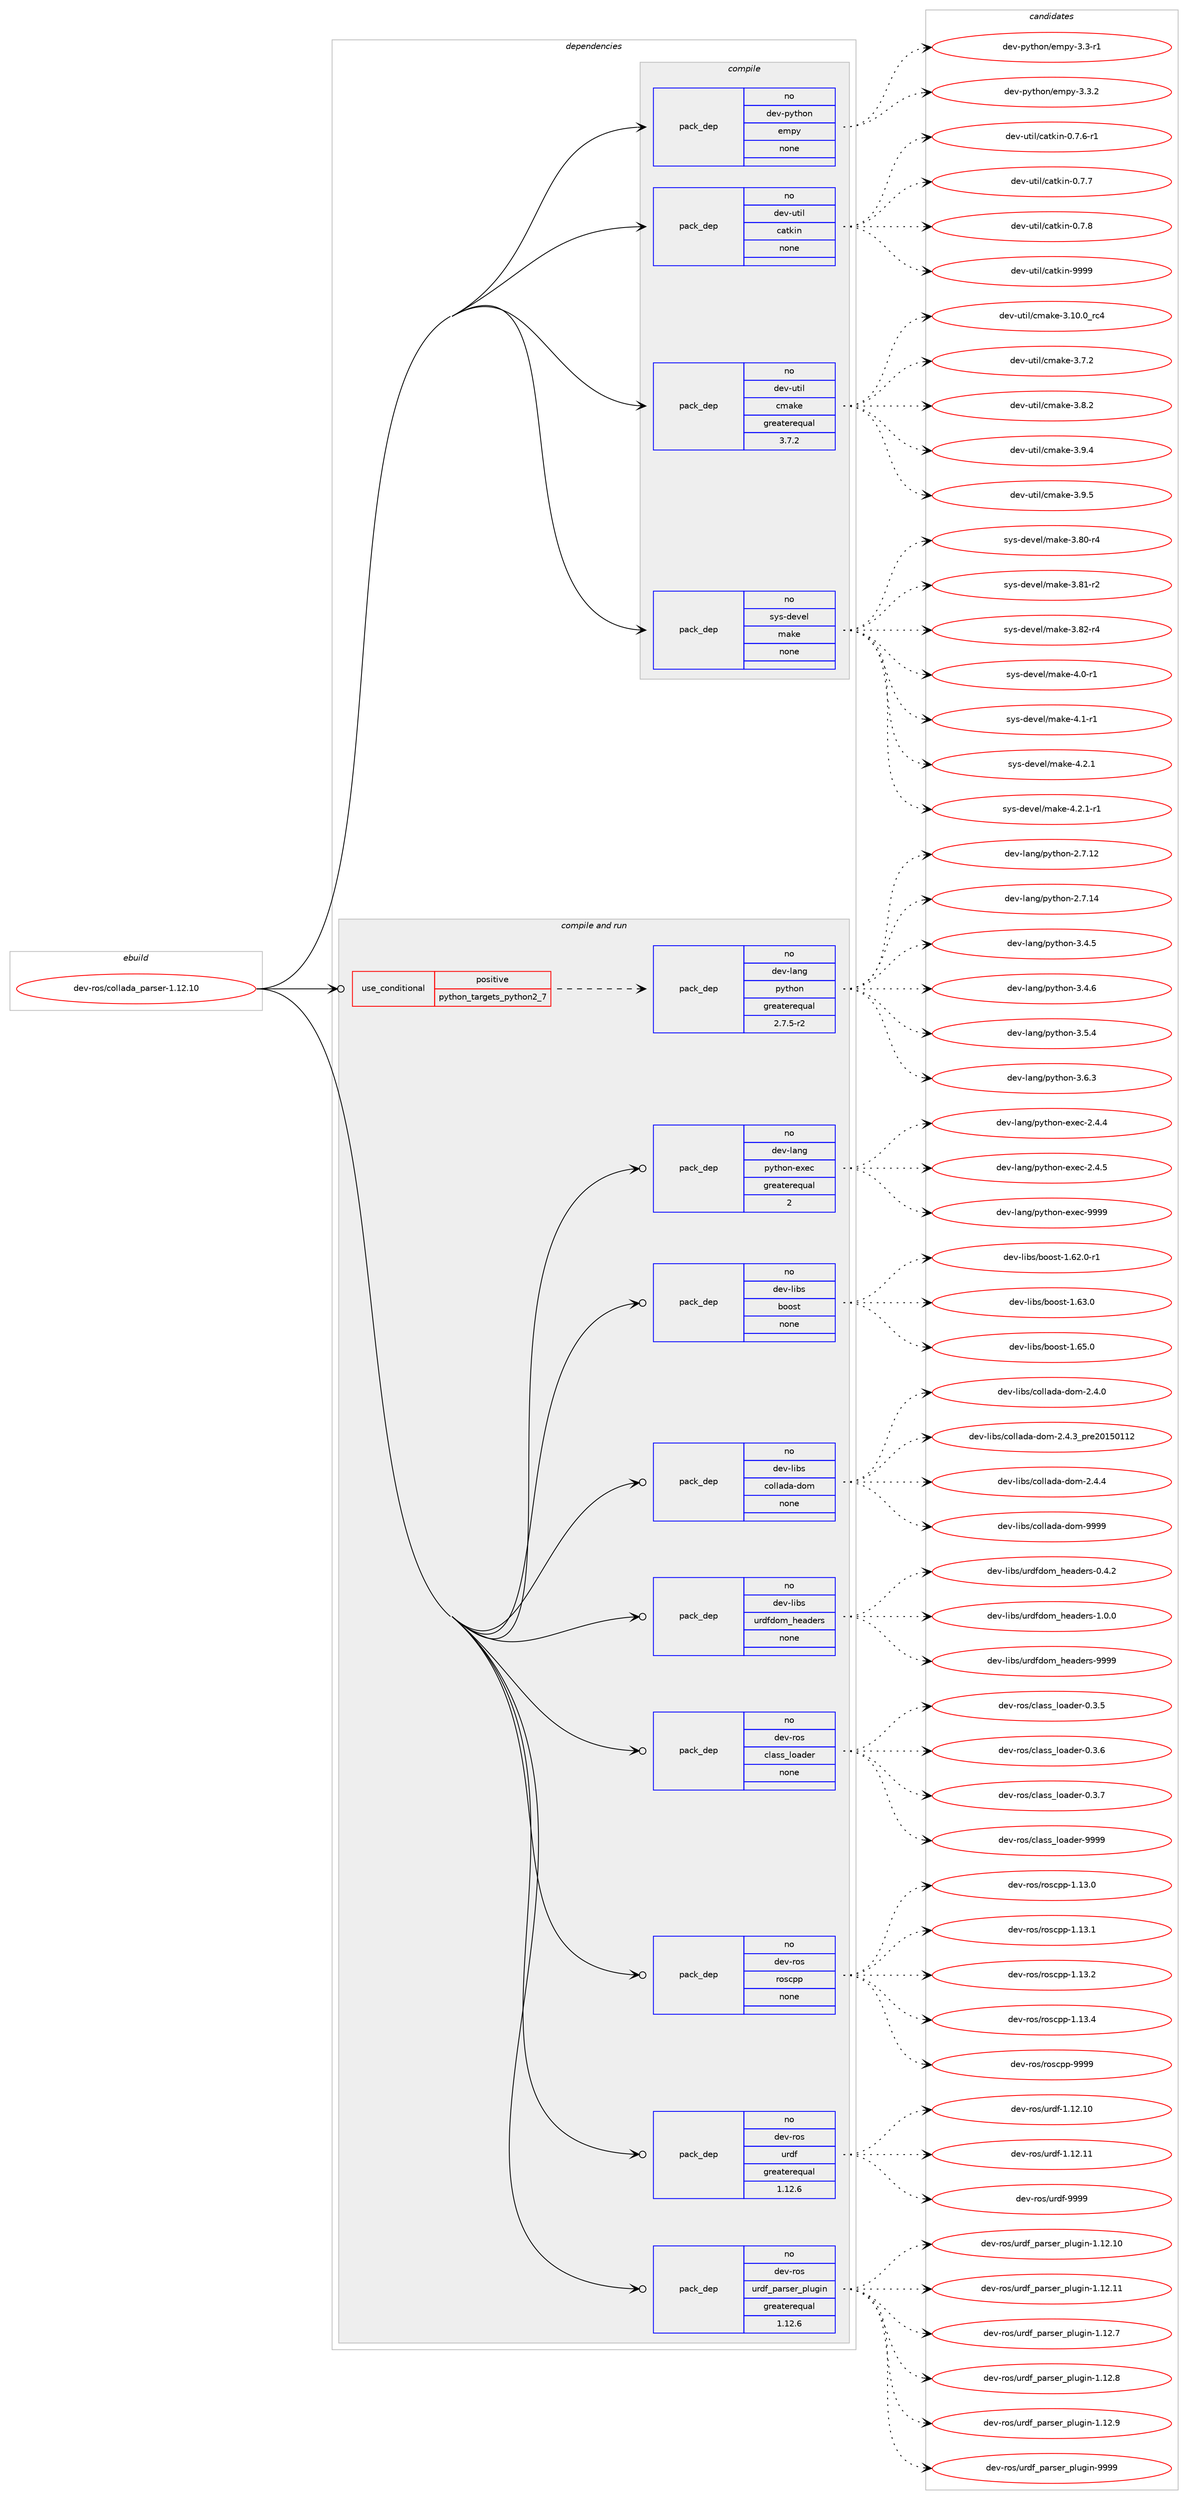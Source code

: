 digraph prolog {

# *************
# Graph options
# *************

newrank=true;
concentrate=true;
compound=true;
graph [rankdir=LR,fontname=Helvetica,fontsize=10,ranksep=1.5];#, ranksep=2.5, nodesep=0.2];
edge  [arrowhead=vee];
node  [fontname=Helvetica,fontsize=10];

# **********
# The ebuild
# **********

subgraph cluster_leftcol {
color=gray;
rank=same;
label=<<i>ebuild</i>>;
id [label="dev-ros/collada_parser-1.12.10", color=red, width=4, href="../dev-ros/collada_parser-1.12.10.svg"];
}

# ****************
# The dependencies
# ****************

subgraph cluster_midcol {
color=gray;
label=<<i>dependencies</i>>;
subgraph cluster_compile {
fillcolor="#eeeeee";
style=filled;
label=<<i>compile</i>>;
subgraph pack149859 {
dependency198779 [label=<<TABLE BORDER="0" CELLBORDER="1" CELLSPACING="0" CELLPADDING="4" WIDTH="220"><TR><TD ROWSPAN="6" CELLPADDING="30">pack_dep</TD></TR><TR><TD WIDTH="110">no</TD></TR><TR><TD>dev-python</TD></TR><TR><TD>empy</TD></TR><TR><TD>none</TD></TR><TR><TD></TD></TR></TABLE>>, shape=none, color=blue];
}
id:e -> dependency198779:w [weight=20,style="solid",arrowhead="vee"];
subgraph pack149860 {
dependency198780 [label=<<TABLE BORDER="0" CELLBORDER="1" CELLSPACING="0" CELLPADDING="4" WIDTH="220"><TR><TD ROWSPAN="6" CELLPADDING="30">pack_dep</TD></TR><TR><TD WIDTH="110">no</TD></TR><TR><TD>dev-util</TD></TR><TR><TD>catkin</TD></TR><TR><TD>none</TD></TR><TR><TD></TD></TR></TABLE>>, shape=none, color=blue];
}
id:e -> dependency198780:w [weight=20,style="solid",arrowhead="vee"];
subgraph pack149861 {
dependency198781 [label=<<TABLE BORDER="0" CELLBORDER="1" CELLSPACING="0" CELLPADDING="4" WIDTH="220"><TR><TD ROWSPAN="6" CELLPADDING="30">pack_dep</TD></TR><TR><TD WIDTH="110">no</TD></TR><TR><TD>dev-util</TD></TR><TR><TD>cmake</TD></TR><TR><TD>greaterequal</TD></TR><TR><TD>3.7.2</TD></TR></TABLE>>, shape=none, color=blue];
}
id:e -> dependency198781:w [weight=20,style="solid",arrowhead="vee"];
subgraph pack149862 {
dependency198782 [label=<<TABLE BORDER="0" CELLBORDER="1" CELLSPACING="0" CELLPADDING="4" WIDTH="220"><TR><TD ROWSPAN="6" CELLPADDING="30">pack_dep</TD></TR><TR><TD WIDTH="110">no</TD></TR><TR><TD>sys-devel</TD></TR><TR><TD>make</TD></TR><TR><TD>none</TD></TR><TR><TD></TD></TR></TABLE>>, shape=none, color=blue];
}
id:e -> dependency198782:w [weight=20,style="solid",arrowhead="vee"];
}
subgraph cluster_compileandrun {
fillcolor="#eeeeee";
style=filled;
label=<<i>compile and run</i>>;
subgraph cond44933 {
dependency198783 [label=<<TABLE BORDER="0" CELLBORDER="1" CELLSPACING="0" CELLPADDING="4"><TR><TD ROWSPAN="3" CELLPADDING="10">use_conditional</TD></TR><TR><TD>positive</TD></TR><TR><TD>python_targets_python2_7</TD></TR></TABLE>>, shape=none, color=red];
subgraph pack149863 {
dependency198784 [label=<<TABLE BORDER="0" CELLBORDER="1" CELLSPACING="0" CELLPADDING="4" WIDTH="220"><TR><TD ROWSPAN="6" CELLPADDING="30">pack_dep</TD></TR><TR><TD WIDTH="110">no</TD></TR><TR><TD>dev-lang</TD></TR><TR><TD>python</TD></TR><TR><TD>greaterequal</TD></TR><TR><TD>2.7.5-r2</TD></TR></TABLE>>, shape=none, color=blue];
}
dependency198783:e -> dependency198784:w [weight=20,style="dashed",arrowhead="vee"];
}
id:e -> dependency198783:w [weight=20,style="solid",arrowhead="odotvee"];
subgraph pack149864 {
dependency198785 [label=<<TABLE BORDER="0" CELLBORDER="1" CELLSPACING="0" CELLPADDING="4" WIDTH="220"><TR><TD ROWSPAN="6" CELLPADDING="30">pack_dep</TD></TR><TR><TD WIDTH="110">no</TD></TR><TR><TD>dev-lang</TD></TR><TR><TD>python-exec</TD></TR><TR><TD>greaterequal</TD></TR><TR><TD>2</TD></TR></TABLE>>, shape=none, color=blue];
}
id:e -> dependency198785:w [weight=20,style="solid",arrowhead="odotvee"];
subgraph pack149865 {
dependency198786 [label=<<TABLE BORDER="0" CELLBORDER="1" CELLSPACING="0" CELLPADDING="4" WIDTH="220"><TR><TD ROWSPAN="6" CELLPADDING="30">pack_dep</TD></TR><TR><TD WIDTH="110">no</TD></TR><TR><TD>dev-libs</TD></TR><TR><TD>boost</TD></TR><TR><TD>none</TD></TR><TR><TD></TD></TR></TABLE>>, shape=none, color=blue];
}
id:e -> dependency198786:w [weight=20,style="solid",arrowhead="odotvee"];
subgraph pack149866 {
dependency198787 [label=<<TABLE BORDER="0" CELLBORDER="1" CELLSPACING="0" CELLPADDING="4" WIDTH="220"><TR><TD ROWSPAN="6" CELLPADDING="30">pack_dep</TD></TR><TR><TD WIDTH="110">no</TD></TR><TR><TD>dev-libs</TD></TR><TR><TD>collada-dom</TD></TR><TR><TD>none</TD></TR><TR><TD></TD></TR></TABLE>>, shape=none, color=blue];
}
id:e -> dependency198787:w [weight=20,style="solid",arrowhead="odotvee"];
subgraph pack149867 {
dependency198788 [label=<<TABLE BORDER="0" CELLBORDER="1" CELLSPACING="0" CELLPADDING="4" WIDTH="220"><TR><TD ROWSPAN="6" CELLPADDING="30">pack_dep</TD></TR><TR><TD WIDTH="110">no</TD></TR><TR><TD>dev-libs</TD></TR><TR><TD>urdfdom_headers</TD></TR><TR><TD>none</TD></TR><TR><TD></TD></TR></TABLE>>, shape=none, color=blue];
}
id:e -> dependency198788:w [weight=20,style="solid",arrowhead="odotvee"];
subgraph pack149868 {
dependency198789 [label=<<TABLE BORDER="0" CELLBORDER="1" CELLSPACING="0" CELLPADDING="4" WIDTH="220"><TR><TD ROWSPAN="6" CELLPADDING="30">pack_dep</TD></TR><TR><TD WIDTH="110">no</TD></TR><TR><TD>dev-ros</TD></TR><TR><TD>class_loader</TD></TR><TR><TD>none</TD></TR><TR><TD></TD></TR></TABLE>>, shape=none, color=blue];
}
id:e -> dependency198789:w [weight=20,style="solid",arrowhead="odotvee"];
subgraph pack149869 {
dependency198790 [label=<<TABLE BORDER="0" CELLBORDER="1" CELLSPACING="0" CELLPADDING="4" WIDTH="220"><TR><TD ROWSPAN="6" CELLPADDING="30">pack_dep</TD></TR><TR><TD WIDTH="110">no</TD></TR><TR><TD>dev-ros</TD></TR><TR><TD>roscpp</TD></TR><TR><TD>none</TD></TR><TR><TD></TD></TR></TABLE>>, shape=none, color=blue];
}
id:e -> dependency198790:w [weight=20,style="solid",arrowhead="odotvee"];
subgraph pack149870 {
dependency198791 [label=<<TABLE BORDER="0" CELLBORDER="1" CELLSPACING="0" CELLPADDING="4" WIDTH="220"><TR><TD ROWSPAN="6" CELLPADDING="30">pack_dep</TD></TR><TR><TD WIDTH="110">no</TD></TR><TR><TD>dev-ros</TD></TR><TR><TD>urdf</TD></TR><TR><TD>greaterequal</TD></TR><TR><TD>1.12.6</TD></TR></TABLE>>, shape=none, color=blue];
}
id:e -> dependency198791:w [weight=20,style="solid",arrowhead="odotvee"];
subgraph pack149871 {
dependency198792 [label=<<TABLE BORDER="0" CELLBORDER="1" CELLSPACING="0" CELLPADDING="4" WIDTH="220"><TR><TD ROWSPAN="6" CELLPADDING="30">pack_dep</TD></TR><TR><TD WIDTH="110">no</TD></TR><TR><TD>dev-ros</TD></TR><TR><TD>urdf_parser_plugin</TD></TR><TR><TD>greaterequal</TD></TR><TR><TD>1.12.6</TD></TR></TABLE>>, shape=none, color=blue];
}
id:e -> dependency198792:w [weight=20,style="solid",arrowhead="odotvee"];
}
subgraph cluster_run {
fillcolor="#eeeeee";
style=filled;
label=<<i>run</i>>;
}
}

# **************
# The candidates
# **************

subgraph cluster_choices {
rank=same;
color=gray;
label=<<i>candidates</i>>;

subgraph choice149859 {
color=black;
nodesep=1;
choice1001011184511212111610411111047101109112121455146514511449 [label="dev-python/empy-3.3-r1", color=red, width=4,href="../dev-python/empy-3.3-r1.svg"];
choice1001011184511212111610411111047101109112121455146514650 [label="dev-python/empy-3.3.2", color=red, width=4,href="../dev-python/empy-3.3.2.svg"];
dependency198779:e -> choice1001011184511212111610411111047101109112121455146514511449:w [style=dotted,weight="100"];
dependency198779:e -> choice1001011184511212111610411111047101109112121455146514650:w [style=dotted,weight="100"];
}
subgraph choice149860 {
color=black;
nodesep=1;
choice100101118451171161051084799971161071051104548465546544511449 [label="dev-util/catkin-0.7.6-r1", color=red, width=4,href="../dev-util/catkin-0.7.6-r1.svg"];
choice10010111845117116105108479997116107105110454846554655 [label="dev-util/catkin-0.7.7", color=red, width=4,href="../dev-util/catkin-0.7.7.svg"];
choice10010111845117116105108479997116107105110454846554656 [label="dev-util/catkin-0.7.8", color=red, width=4,href="../dev-util/catkin-0.7.8.svg"];
choice100101118451171161051084799971161071051104557575757 [label="dev-util/catkin-9999", color=red, width=4,href="../dev-util/catkin-9999.svg"];
dependency198780:e -> choice100101118451171161051084799971161071051104548465546544511449:w [style=dotted,weight="100"];
dependency198780:e -> choice10010111845117116105108479997116107105110454846554655:w [style=dotted,weight="100"];
dependency198780:e -> choice10010111845117116105108479997116107105110454846554656:w [style=dotted,weight="100"];
dependency198780:e -> choice100101118451171161051084799971161071051104557575757:w [style=dotted,weight="100"];
}
subgraph choice149861 {
color=black;
nodesep=1;
choice1001011184511711610510847991099710710145514649484648951149952 [label="dev-util/cmake-3.10.0_rc4", color=red, width=4,href="../dev-util/cmake-3.10.0_rc4.svg"];
choice10010111845117116105108479910997107101455146554650 [label="dev-util/cmake-3.7.2", color=red, width=4,href="../dev-util/cmake-3.7.2.svg"];
choice10010111845117116105108479910997107101455146564650 [label="dev-util/cmake-3.8.2", color=red, width=4,href="../dev-util/cmake-3.8.2.svg"];
choice10010111845117116105108479910997107101455146574652 [label="dev-util/cmake-3.9.4", color=red, width=4,href="../dev-util/cmake-3.9.4.svg"];
choice10010111845117116105108479910997107101455146574653 [label="dev-util/cmake-3.9.5", color=red, width=4,href="../dev-util/cmake-3.9.5.svg"];
dependency198781:e -> choice1001011184511711610510847991099710710145514649484648951149952:w [style=dotted,weight="100"];
dependency198781:e -> choice10010111845117116105108479910997107101455146554650:w [style=dotted,weight="100"];
dependency198781:e -> choice10010111845117116105108479910997107101455146564650:w [style=dotted,weight="100"];
dependency198781:e -> choice10010111845117116105108479910997107101455146574652:w [style=dotted,weight="100"];
dependency198781:e -> choice10010111845117116105108479910997107101455146574653:w [style=dotted,weight="100"];
}
subgraph choice149862 {
color=black;
nodesep=1;
choice11512111545100101118101108471099710710145514656484511452 [label="sys-devel/make-3.80-r4", color=red, width=4,href="../sys-devel/make-3.80-r4.svg"];
choice11512111545100101118101108471099710710145514656494511450 [label="sys-devel/make-3.81-r2", color=red, width=4,href="../sys-devel/make-3.81-r2.svg"];
choice11512111545100101118101108471099710710145514656504511452 [label="sys-devel/make-3.82-r4", color=red, width=4,href="../sys-devel/make-3.82-r4.svg"];
choice115121115451001011181011084710997107101455246484511449 [label="sys-devel/make-4.0-r1", color=red, width=4,href="../sys-devel/make-4.0-r1.svg"];
choice115121115451001011181011084710997107101455246494511449 [label="sys-devel/make-4.1-r1", color=red, width=4,href="../sys-devel/make-4.1-r1.svg"];
choice115121115451001011181011084710997107101455246504649 [label="sys-devel/make-4.2.1", color=red, width=4,href="../sys-devel/make-4.2.1.svg"];
choice1151211154510010111810110847109971071014552465046494511449 [label="sys-devel/make-4.2.1-r1", color=red, width=4,href="../sys-devel/make-4.2.1-r1.svg"];
dependency198782:e -> choice11512111545100101118101108471099710710145514656484511452:w [style=dotted,weight="100"];
dependency198782:e -> choice11512111545100101118101108471099710710145514656494511450:w [style=dotted,weight="100"];
dependency198782:e -> choice11512111545100101118101108471099710710145514656504511452:w [style=dotted,weight="100"];
dependency198782:e -> choice115121115451001011181011084710997107101455246484511449:w [style=dotted,weight="100"];
dependency198782:e -> choice115121115451001011181011084710997107101455246494511449:w [style=dotted,weight="100"];
dependency198782:e -> choice115121115451001011181011084710997107101455246504649:w [style=dotted,weight="100"];
dependency198782:e -> choice1151211154510010111810110847109971071014552465046494511449:w [style=dotted,weight="100"];
}
subgraph choice149863 {
color=black;
nodesep=1;
choice10010111845108971101034711212111610411111045504655464950 [label="dev-lang/python-2.7.12", color=red, width=4,href="../dev-lang/python-2.7.12.svg"];
choice10010111845108971101034711212111610411111045504655464952 [label="dev-lang/python-2.7.14", color=red, width=4,href="../dev-lang/python-2.7.14.svg"];
choice100101118451089711010347112121116104111110455146524653 [label="dev-lang/python-3.4.5", color=red, width=4,href="../dev-lang/python-3.4.5.svg"];
choice100101118451089711010347112121116104111110455146524654 [label="dev-lang/python-3.4.6", color=red, width=4,href="../dev-lang/python-3.4.6.svg"];
choice100101118451089711010347112121116104111110455146534652 [label="dev-lang/python-3.5.4", color=red, width=4,href="../dev-lang/python-3.5.4.svg"];
choice100101118451089711010347112121116104111110455146544651 [label="dev-lang/python-3.6.3", color=red, width=4,href="../dev-lang/python-3.6.3.svg"];
dependency198784:e -> choice10010111845108971101034711212111610411111045504655464950:w [style=dotted,weight="100"];
dependency198784:e -> choice10010111845108971101034711212111610411111045504655464952:w [style=dotted,weight="100"];
dependency198784:e -> choice100101118451089711010347112121116104111110455146524653:w [style=dotted,weight="100"];
dependency198784:e -> choice100101118451089711010347112121116104111110455146524654:w [style=dotted,weight="100"];
dependency198784:e -> choice100101118451089711010347112121116104111110455146534652:w [style=dotted,weight="100"];
dependency198784:e -> choice100101118451089711010347112121116104111110455146544651:w [style=dotted,weight="100"];
}
subgraph choice149864 {
color=black;
nodesep=1;
choice1001011184510897110103471121211161041111104510112010199455046524652 [label="dev-lang/python-exec-2.4.4", color=red, width=4,href="../dev-lang/python-exec-2.4.4.svg"];
choice1001011184510897110103471121211161041111104510112010199455046524653 [label="dev-lang/python-exec-2.4.5", color=red, width=4,href="../dev-lang/python-exec-2.4.5.svg"];
choice10010111845108971101034711212111610411111045101120101994557575757 [label="dev-lang/python-exec-9999", color=red, width=4,href="../dev-lang/python-exec-9999.svg"];
dependency198785:e -> choice1001011184510897110103471121211161041111104510112010199455046524652:w [style=dotted,weight="100"];
dependency198785:e -> choice1001011184510897110103471121211161041111104510112010199455046524653:w [style=dotted,weight="100"];
dependency198785:e -> choice10010111845108971101034711212111610411111045101120101994557575757:w [style=dotted,weight="100"];
}
subgraph choice149865 {
color=black;
nodesep=1;
choice10010111845108105981154798111111115116454946545046484511449 [label="dev-libs/boost-1.62.0-r1", color=red, width=4,href="../dev-libs/boost-1.62.0-r1.svg"];
choice1001011184510810598115479811111111511645494654514648 [label="dev-libs/boost-1.63.0", color=red, width=4,href="../dev-libs/boost-1.63.0.svg"];
choice1001011184510810598115479811111111511645494654534648 [label="dev-libs/boost-1.65.0", color=red, width=4,href="../dev-libs/boost-1.65.0.svg"];
dependency198786:e -> choice10010111845108105981154798111111115116454946545046484511449:w [style=dotted,weight="100"];
dependency198786:e -> choice1001011184510810598115479811111111511645494654514648:w [style=dotted,weight="100"];
dependency198786:e -> choice1001011184510810598115479811111111511645494654534648:w [style=dotted,weight="100"];
}
subgraph choice149866 {
color=black;
nodesep=1;
choice10010111845108105981154799111108108971009745100111109455046524648 [label="dev-libs/collada-dom-2.4.0", color=red, width=4,href="../dev-libs/collada-dom-2.4.0.svg"];
choice10010111845108105981154799111108108971009745100111109455046524651951121141015048495348494950 [label="dev-libs/collada-dom-2.4.3_pre20150112", color=red, width=4,href="../dev-libs/collada-dom-2.4.3_pre20150112.svg"];
choice10010111845108105981154799111108108971009745100111109455046524652 [label="dev-libs/collada-dom-2.4.4", color=red, width=4,href="../dev-libs/collada-dom-2.4.4.svg"];
choice100101118451081059811547991111081089710097451001111094557575757 [label="dev-libs/collada-dom-9999", color=red, width=4,href="../dev-libs/collada-dom-9999.svg"];
dependency198787:e -> choice10010111845108105981154799111108108971009745100111109455046524648:w [style=dotted,weight="100"];
dependency198787:e -> choice10010111845108105981154799111108108971009745100111109455046524651951121141015048495348494950:w [style=dotted,weight="100"];
dependency198787:e -> choice10010111845108105981154799111108108971009745100111109455046524652:w [style=dotted,weight="100"];
dependency198787:e -> choice100101118451081059811547991111081089710097451001111094557575757:w [style=dotted,weight="100"];
}
subgraph choice149867 {
color=black;
nodesep=1;
choice1001011184510810598115471171141001021001111099510410197100101114115454846524650 [label="dev-libs/urdfdom_headers-0.4.2", color=red, width=4,href="../dev-libs/urdfdom_headers-0.4.2.svg"];
choice1001011184510810598115471171141001021001111099510410197100101114115454946484648 [label="dev-libs/urdfdom_headers-1.0.0", color=red, width=4,href="../dev-libs/urdfdom_headers-1.0.0.svg"];
choice10010111845108105981154711711410010210011110995104101971001011141154557575757 [label="dev-libs/urdfdom_headers-9999", color=red, width=4,href="../dev-libs/urdfdom_headers-9999.svg"];
dependency198788:e -> choice1001011184510810598115471171141001021001111099510410197100101114115454846524650:w [style=dotted,weight="100"];
dependency198788:e -> choice1001011184510810598115471171141001021001111099510410197100101114115454946484648:w [style=dotted,weight="100"];
dependency198788:e -> choice10010111845108105981154711711410010210011110995104101971001011141154557575757:w [style=dotted,weight="100"];
}
subgraph choice149868 {
color=black;
nodesep=1;
choice100101118451141111154799108971151159510811197100101114454846514653 [label="dev-ros/class_loader-0.3.5", color=red, width=4,href="../dev-ros/class_loader-0.3.5.svg"];
choice100101118451141111154799108971151159510811197100101114454846514654 [label="dev-ros/class_loader-0.3.6", color=red, width=4,href="../dev-ros/class_loader-0.3.6.svg"];
choice100101118451141111154799108971151159510811197100101114454846514655 [label="dev-ros/class_loader-0.3.7", color=red, width=4,href="../dev-ros/class_loader-0.3.7.svg"];
choice1001011184511411111547991089711511595108111971001011144557575757 [label="dev-ros/class_loader-9999", color=red, width=4,href="../dev-ros/class_loader-9999.svg"];
dependency198789:e -> choice100101118451141111154799108971151159510811197100101114454846514653:w [style=dotted,weight="100"];
dependency198789:e -> choice100101118451141111154799108971151159510811197100101114454846514654:w [style=dotted,weight="100"];
dependency198789:e -> choice100101118451141111154799108971151159510811197100101114454846514655:w [style=dotted,weight="100"];
dependency198789:e -> choice1001011184511411111547991089711511595108111971001011144557575757:w [style=dotted,weight="100"];
}
subgraph choice149869 {
color=black;
nodesep=1;
choice10010111845114111115471141111159911211245494649514648 [label="dev-ros/roscpp-1.13.0", color=red, width=4,href="../dev-ros/roscpp-1.13.0.svg"];
choice10010111845114111115471141111159911211245494649514649 [label="dev-ros/roscpp-1.13.1", color=red, width=4,href="../dev-ros/roscpp-1.13.1.svg"];
choice10010111845114111115471141111159911211245494649514650 [label="dev-ros/roscpp-1.13.2", color=red, width=4,href="../dev-ros/roscpp-1.13.2.svg"];
choice10010111845114111115471141111159911211245494649514652 [label="dev-ros/roscpp-1.13.4", color=red, width=4,href="../dev-ros/roscpp-1.13.4.svg"];
choice1001011184511411111547114111115991121124557575757 [label="dev-ros/roscpp-9999", color=red, width=4,href="../dev-ros/roscpp-9999.svg"];
dependency198790:e -> choice10010111845114111115471141111159911211245494649514648:w [style=dotted,weight="100"];
dependency198790:e -> choice10010111845114111115471141111159911211245494649514649:w [style=dotted,weight="100"];
dependency198790:e -> choice10010111845114111115471141111159911211245494649514650:w [style=dotted,weight="100"];
dependency198790:e -> choice10010111845114111115471141111159911211245494649514652:w [style=dotted,weight="100"];
dependency198790:e -> choice1001011184511411111547114111115991121124557575757:w [style=dotted,weight="100"];
}
subgraph choice149870 {
color=black;
nodesep=1;
choice10010111845114111115471171141001024549464950464948 [label="dev-ros/urdf-1.12.10", color=red, width=4,href="../dev-ros/urdf-1.12.10.svg"];
choice10010111845114111115471171141001024549464950464949 [label="dev-ros/urdf-1.12.11", color=red, width=4,href="../dev-ros/urdf-1.12.11.svg"];
choice10010111845114111115471171141001024557575757 [label="dev-ros/urdf-9999", color=red, width=4,href="../dev-ros/urdf-9999.svg"];
dependency198791:e -> choice10010111845114111115471171141001024549464950464948:w [style=dotted,weight="100"];
dependency198791:e -> choice10010111845114111115471171141001024549464950464949:w [style=dotted,weight="100"];
dependency198791:e -> choice10010111845114111115471171141001024557575757:w [style=dotted,weight="100"];
}
subgraph choice149871 {
color=black;
nodesep=1;
choice10010111845114111115471171141001029511297114115101114951121081171031051104549464950464948 [label="dev-ros/urdf_parser_plugin-1.12.10", color=red, width=4,href="../dev-ros/urdf_parser_plugin-1.12.10.svg"];
choice10010111845114111115471171141001029511297114115101114951121081171031051104549464950464949 [label="dev-ros/urdf_parser_plugin-1.12.11", color=red, width=4,href="../dev-ros/urdf_parser_plugin-1.12.11.svg"];
choice100101118451141111154711711410010295112971141151011149511210811710310511045494649504655 [label="dev-ros/urdf_parser_plugin-1.12.7", color=red, width=4,href="../dev-ros/urdf_parser_plugin-1.12.7.svg"];
choice100101118451141111154711711410010295112971141151011149511210811710310511045494649504656 [label="dev-ros/urdf_parser_plugin-1.12.8", color=red, width=4,href="../dev-ros/urdf_parser_plugin-1.12.8.svg"];
choice100101118451141111154711711410010295112971141151011149511210811710310511045494649504657 [label="dev-ros/urdf_parser_plugin-1.12.9", color=red, width=4,href="../dev-ros/urdf_parser_plugin-1.12.9.svg"];
choice10010111845114111115471171141001029511297114115101114951121081171031051104557575757 [label="dev-ros/urdf_parser_plugin-9999", color=red, width=4,href="../dev-ros/urdf_parser_plugin-9999.svg"];
dependency198792:e -> choice10010111845114111115471171141001029511297114115101114951121081171031051104549464950464948:w [style=dotted,weight="100"];
dependency198792:e -> choice10010111845114111115471171141001029511297114115101114951121081171031051104549464950464949:w [style=dotted,weight="100"];
dependency198792:e -> choice100101118451141111154711711410010295112971141151011149511210811710310511045494649504655:w [style=dotted,weight="100"];
dependency198792:e -> choice100101118451141111154711711410010295112971141151011149511210811710310511045494649504656:w [style=dotted,weight="100"];
dependency198792:e -> choice100101118451141111154711711410010295112971141151011149511210811710310511045494649504657:w [style=dotted,weight="100"];
dependency198792:e -> choice10010111845114111115471171141001029511297114115101114951121081171031051104557575757:w [style=dotted,weight="100"];
}
}

}

